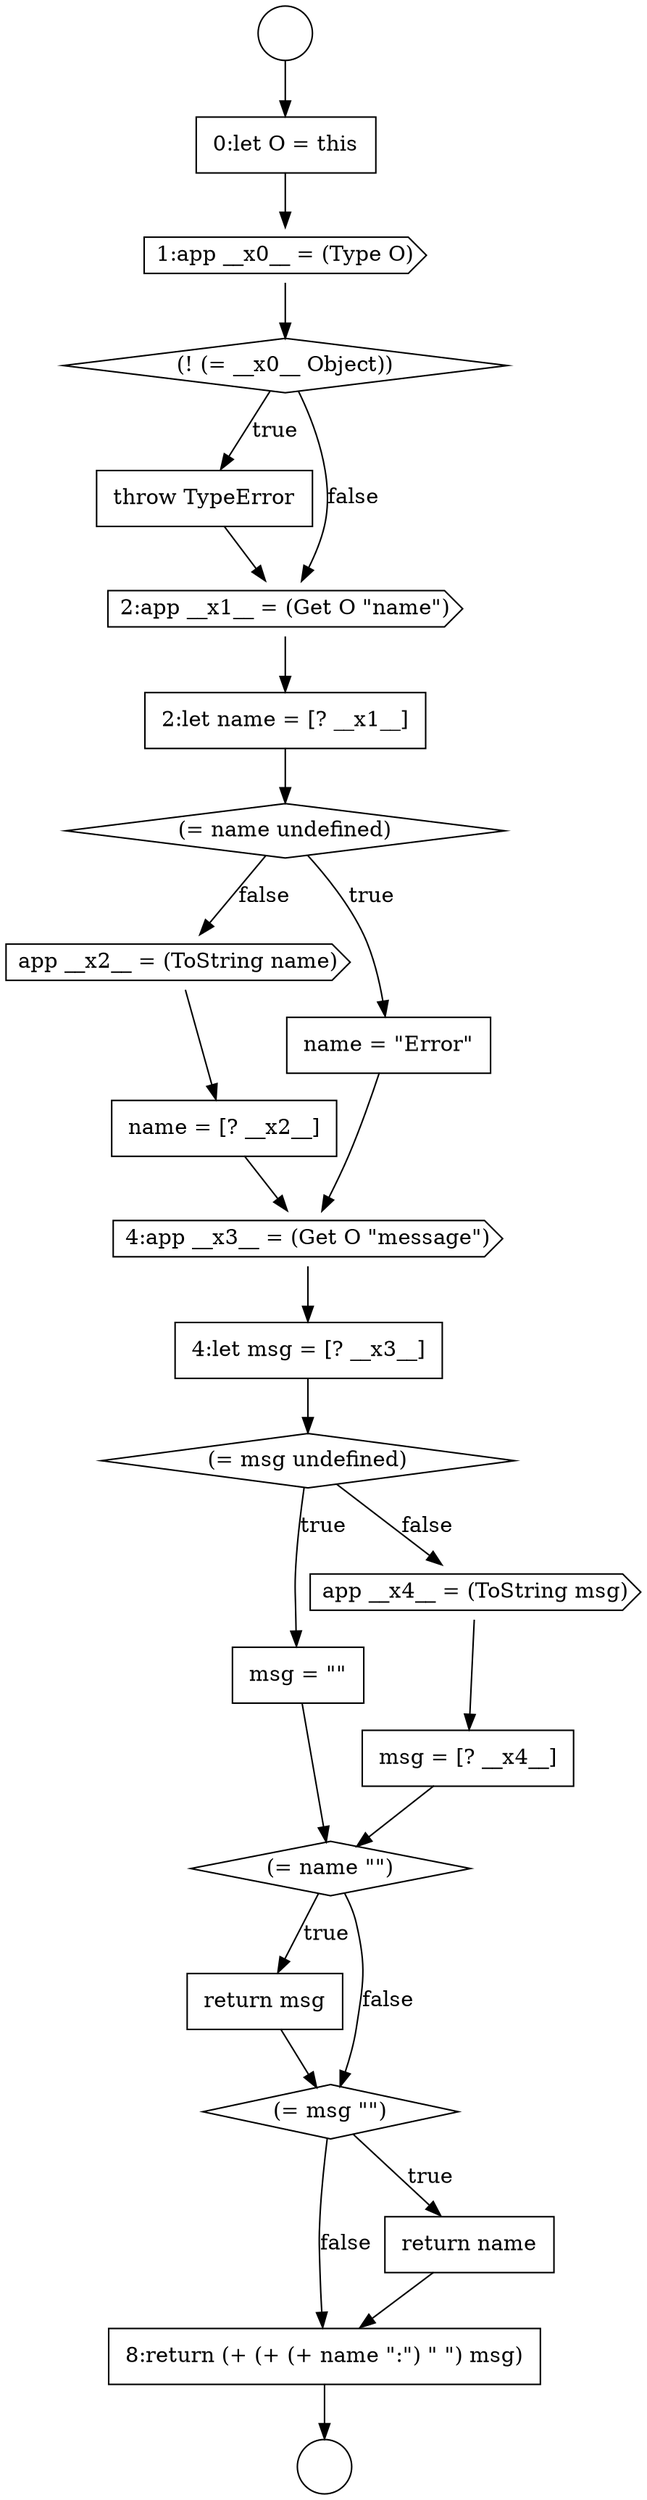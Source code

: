 digraph {
  node12507 [shape=diamond, label=<<font color="black">(! (= __x0__ Object))</font>> color="black" fillcolor="white" style=filled]
  node12517 [shape=diamond, label=<<font color="black">(= msg undefined)</font>> color="black" fillcolor="white" style=filled]
  node12504 [shape=circle label=" " color="black" fillcolor="white" style=filled]
  node12518 [shape=none, margin=0, label=<<font color="black">
    <table border="0" cellborder="1" cellspacing="0" cellpadding="10">
      <tr><td align="left">msg = &quot;&quot;</td></tr>
    </table>
  </font>> color="black" fillcolor="white" style=filled]
  node12513 [shape=cds, label=<<font color="black">app __x2__ = (ToString name)</font>> color="black" fillcolor="white" style=filled]
  node12505 [shape=none, margin=0, label=<<font color="black">
    <table border="0" cellborder="1" cellspacing="0" cellpadding="10">
      <tr><td align="left">0:let O = this</td></tr>
    </table>
  </font>> color="black" fillcolor="white" style=filled]
  node12519 [shape=cds, label=<<font color="black">app __x4__ = (ToString msg)</font>> color="black" fillcolor="white" style=filled]
  node12514 [shape=none, margin=0, label=<<font color="black">
    <table border="0" cellborder="1" cellspacing="0" cellpadding="10">
      <tr><td align="left">name = [? __x2__]</td></tr>
    </table>
  </font>> color="black" fillcolor="white" style=filled]
  node12516 [shape=none, margin=0, label=<<font color="black">
    <table border="0" cellborder="1" cellspacing="0" cellpadding="10">
      <tr><td align="left">4:let msg = [? __x3__]</td></tr>
    </table>
  </font>> color="black" fillcolor="white" style=filled]
  node12503 [shape=circle label=" " color="black" fillcolor="white" style=filled]
  node12508 [shape=none, margin=0, label=<<font color="black">
    <table border="0" cellborder="1" cellspacing="0" cellpadding="10">
      <tr><td align="left">throw TypeError</td></tr>
    </table>
  </font>> color="black" fillcolor="white" style=filled]
  node12522 [shape=none, margin=0, label=<<font color="black">
    <table border="0" cellborder="1" cellspacing="0" cellpadding="10">
      <tr><td align="left">return msg</td></tr>
    </table>
  </font>> color="black" fillcolor="white" style=filled]
  node12511 [shape=diamond, label=<<font color="black">(= name undefined)</font>> color="black" fillcolor="white" style=filled]
  node12510 [shape=none, margin=0, label=<<font color="black">
    <table border="0" cellborder="1" cellspacing="0" cellpadding="10">
      <tr><td align="left">2:let name = [? __x1__]</td></tr>
    </table>
  </font>> color="black" fillcolor="white" style=filled]
  node12525 [shape=none, margin=0, label=<<font color="black">
    <table border="0" cellborder="1" cellspacing="0" cellpadding="10">
      <tr><td align="left">8:return (+ (+ (+ name &quot;:&quot;) &quot; &quot;) msg)</td></tr>
    </table>
  </font>> color="black" fillcolor="white" style=filled]
  node12521 [shape=diamond, label=<<font color="black">(= name &quot;&quot;)</font>> color="black" fillcolor="white" style=filled]
  node12506 [shape=cds, label=<<font color="black">1:app __x0__ = (Type O)</font>> color="black" fillcolor="white" style=filled]
  node12524 [shape=none, margin=0, label=<<font color="black">
    <table border="0" cellborder="1" cellspacing="0" cellpadding="10">
      <tr><td align="left">return name</td></tr>
    </table>
  </font>> color="black" fillcolor="white" style=filled]
  node12509 [shape=cds, label=<<font color="black">2:app __x1__ = (Get O &quot;name&quot;)</font>> color="black" fillcolor="white" style=filled]
  node12523 [shape=diamond, label=<<font color="black">(= msg &quot;&quot;)</font>> color="black" fillcolor="white" style=filled]
  node12512 [shape=none, margin=0, label=<<font color="black">
    <table border="0" cellborder="1" cellspacing="0" cellpadding="10">
      <tr><td align="left">name = &quot;Error&quot;</td></tr>
    </table>
  </font>> color="black" fillcolor="white" style=filled]
  node12520 [shape=none, margin=0, label=<<font color="black">
    <table border="0" cellborder="1" cellspacing="0" cellpadding="10">
      <tr><td align="left">msg = [? __x4__]</td></tr>
    </table>
  </font>> color="black" fillcolor="white" style=filled]
  node12515 [shape=cds, label=<<font color="black">4:app __x3__ = (Get O &quot;message&quot;)</font>> color="black" fillcolor="white" style=filled]
  node12525 -> node12504 [ color="black"]
  node12511 -> node12512 [label=<<font color="black">true</font>> color="black"]
  node12511 -> node12513 [label=<<font color="black">false</font>> color="black"]
  node12506 -> node12507 [ color="black"]
  node12514 -> node12515 [ color="black"]
  node12515 -> node12516 [ color="black"]
  node12516 -> node12517 [ color="black"]
  node12521 -> node12522 [label=<<font color="black">true</font>> color="black"]
  node12521 -> node12523 [label=<<font color="black">false</font>> color="black"]
  node12522 -> node12523 [ color="black"]
  node12503 -> node12505 [ color="black"]
  node12508 -> node12509 [ color="black"]
  node12523 -> node12524 [label=<<font color="black">true</font>> color="black"]
  node12523 -> node12525 [label=<<font color="black">false</font>> color="black"]
  node12510 -> node12511 [ color="black"]
  node12513 -> node12514 [ color="black"]
  node12519 -> node12520 [ color="black"]
  node12520 -> node12521 [ color="black"]
  node12505 -> node12506 [ color="black"]
  node12509 -> node12510 [ color="black"]
  node12518 -> node12521 [ color="black"]
  node12512 -> node12515 [ color="black"]
  node12517 -> node12518 [label=<<font color="black">true</font>> color="black"]
  node12517 -> node12519 [label=<<font color="black">false</font>> color="black"]
  node12524 -> node12525 [ color="black"]
  node12507 -> node12508 [label=<<font color="black">true</font>> color="black"]
  node12507 -> node12509 [label=<<font color="black">false</font>> color="black"]
}
